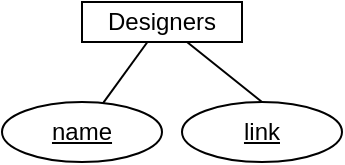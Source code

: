 <mxfile version="21.6.6" type="device">
  <diagram name="Page-1" id="jVRTwSANuptriIAOJ5WK">
    <mxGraphModel dx="1195" dy="632" grid="1" gridSize="10" guides="1" tooltips="1" connect="1" arrows="1" fold="1" page="1" pageScale="1" pageWidth="850" pageHeight="1100" math="0" shadow="0">
      <root>
        <mxCell id="0" />
        <mxCell id="1" parent="0" />
        <mxCell id="3hl7cFS-K8GNGfFw6mI9-3" value="" style="rounded=0;orthogonalLoop=1;jettySize=auto;html=1;endArrow=none;endFill=0;" edge="1" parent="1" source="3hl7cFS-K8GNGfFw6mI9-1" target="3hl7cFS-K8GNGfFw6mI9-2">
          <mxGeometry relative="1" as="geometry" />
        </mxCell>
        <mxCell id="3hl7cFS-K8GNGfFw6mI9-5" style="rounded=0;orthogonalLoop=1;jettySize=auto;html=1;entryX=0.5;entryY=0;entryDx=0;entryDy=0;endArrow=none;endFill=0;" edge="1" parent="1" source="3hl7cFS-K8GNGfFw6mI9-1" target="3hl7cFS-K8GNGfFw6mI9-4">
          <mxGeometry relative="1" as="geometry" />
        </mxCell>
        <mxCell id="3hl7cFS-K8GNGfFw6mI9-1" value="Designers" style="rounded=0;whiteSpace=wrap;html=1;" vertex="1" parent="1">
          <mxGeometry x="80" y="130" width="80" height="20" as="geometry" />
        </mxCell>
        <mxCell id="3hl7cFS-K8GNGfFw6mI9-2" value="&lt;u&gt;name&lt;/u&gt;" style="ellipse;whiteSpace=wrap;html=1;rounded=0;" vertex="1" parent="1">
          <mxGeometry x="40" y="180" width="80" height="30" as="geometry" />
        </mxCell>
        <mxCell id="3hl7cFS-K8GNGfFw6mI9-4" value="&lt;u&gt;link&lt;/u&gt;" style="ellipse;whiteSpace=wrap;html=1;rounded=0;" vertex="1" parent="1">
          <mxGeometry x="130" y="180" width="80" height="30" as="geometry" />
        </mxCell>
      </root>
    </mxGraphModel>
  </diagram>
</mxfile>
